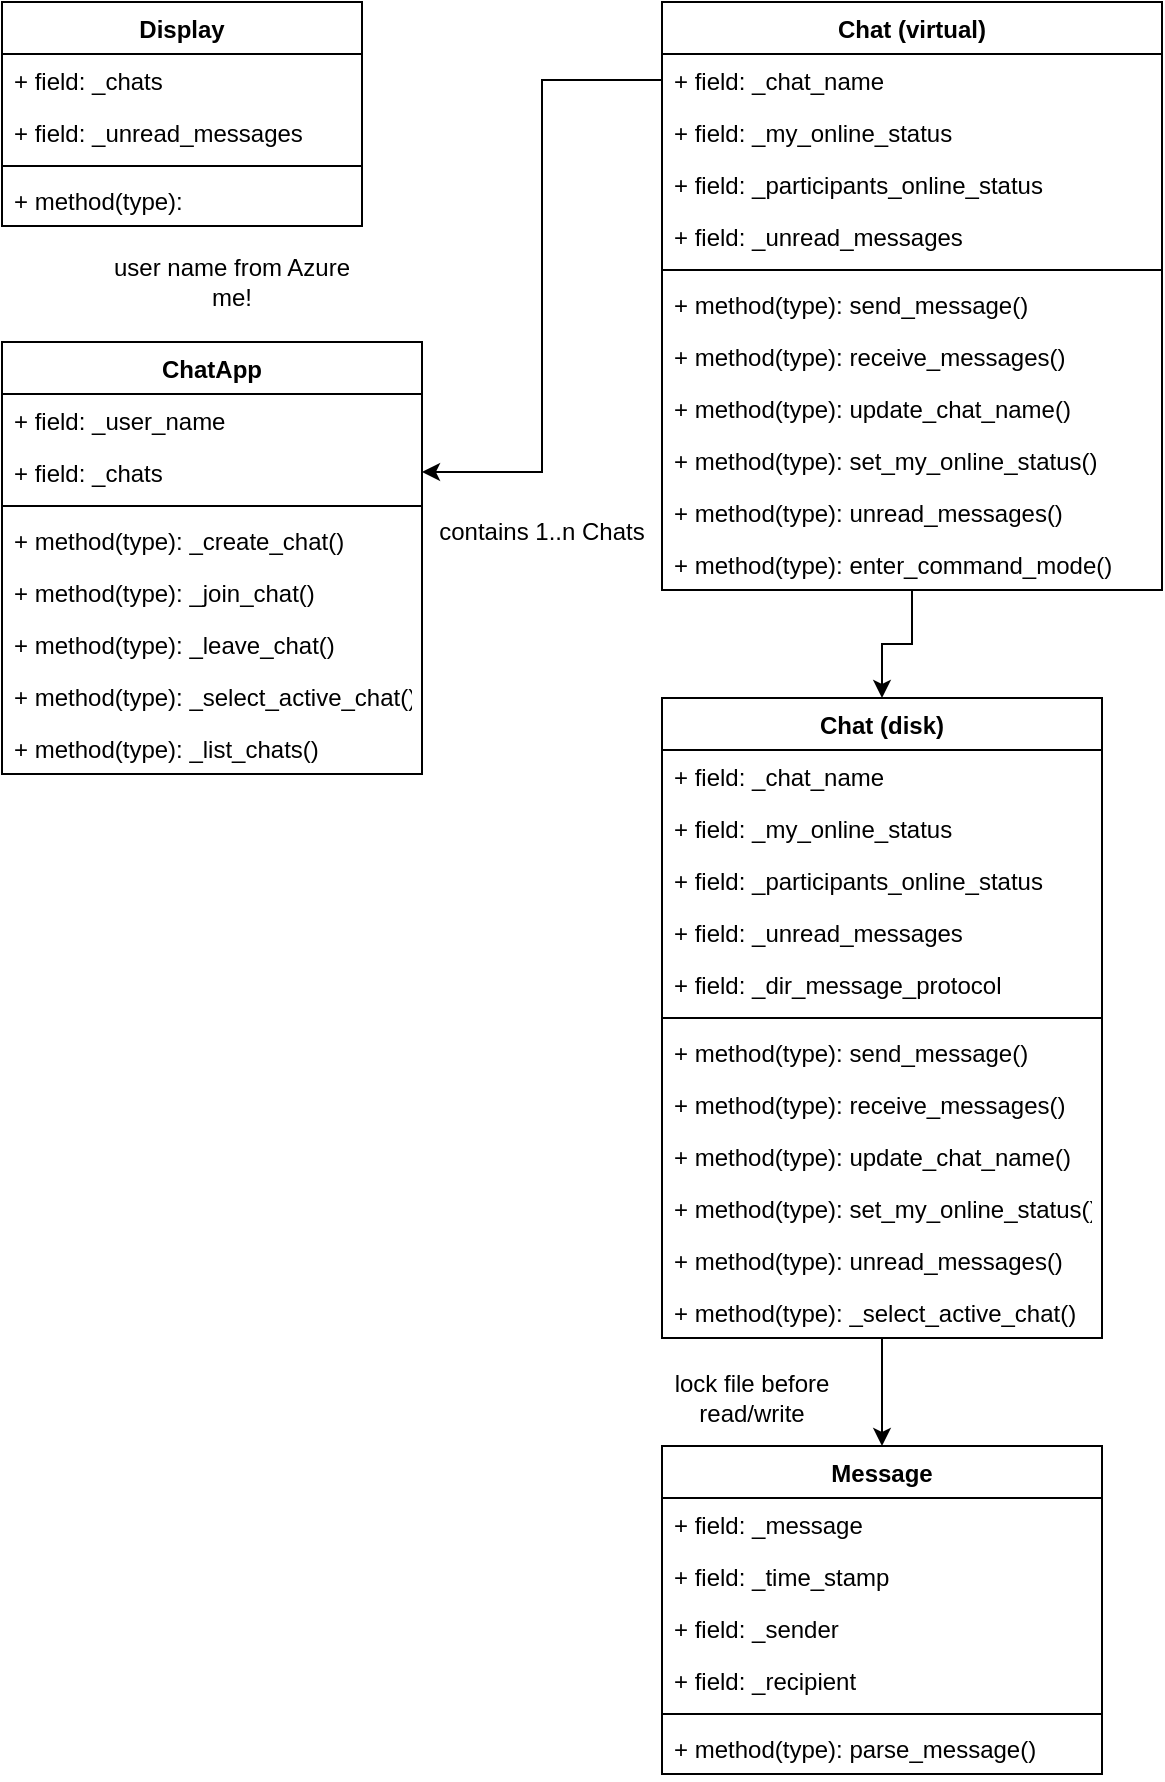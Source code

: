 <mxfile version="14.6.6" type="device"><diagram id="aEx5glvFhj9-SvCYWtj1" name="Page-1"><mxGraphModel dx="1350" dy="804" grid="1" gridSize="10" guides="1" tooltips="1" connect="1" arrows="1" fold="1" page="1" pageScale="1" pageWidth="850" pageHeight="1100" math="0" shadow="0"><root><mxCell id="0"/><mxCell id="1" parent="0"/><mxCell id="yFM0emtFzN0XT-LrUElU-1" value="Display" style="swimlane;fontStyle=1;align=center;verticalAlign=top;childLayout=stackLayout;horizontal=1;startSize=26;horizontalStack=0;resizeParent=1;resizeParentMax=0;resizeLast=0;collapsible=1;marginBottom=0;" parent="1" vertex="1"><mxGeometry x="50" y="160" width="180" height="112" as="geometry"/></mxCell><mxCell id="yFM0emtFzN0XT-LrUElU-2" value="+ field: _chats" style="text;strokeColor=none;fillColor=none;align=left;verticalAlign=top;spacingLeft=4;spacingRight=4;overflow=hidden;rotatable=0;points=[[0,0.5],[1,0.5]];portConstraint=eastwest;" parent="yFM0emtFzN0XT-LrUElU-1" vertex="1"><mxGeometry y="26" width="180" height="26" as="geometry"/></mxCell><mxCell id="yFM0emtFzN0XT-LrUElU-40" value="+ field: _unread_messages" style="text;strokeColor=none;fillColor=none;align=left;verticalAlign=top;spacingLeft=4;spacingRight=4;overflow=hidden;rotatable=0;points=[[0,0.5],[1,0.5]];portConstraint=eastwest;" parent="yFM0emtFzN0XT-LrUElU-1" vertex="1"><mxGeometry y="52" width="180" height="26" as="geometry"/></mxCell><mxCell id="yFM0emtFzN0XT-LrUElU-3" value="" style="line;strokeWidth=1;fillColor=none;align=left;verticalAlign=middle;spacingTop=-1;spacingLeft=3;spacingRight=3;rotatable=0;labelPosition=right;points=[];portConstraint=eastwest;" parent="yFM0emtFzN0XT-LrUElU-1" vertex="1"><mxGeometry y="78" width="180" height="8" as="geometry"/></mxCell><mxCell id="yFM0emtFzN0XT-LrUElU-4" value="+ method(type): " style="text;strokeColor=none;fillColor=none;align=left;verticalAlign=top;spacingLeft=4;spacingRight=4;overflow=hidden;rotatable=0;points=[[0,0.5],[1,0.5]];portConstraint=eastwest;" parent="yFM0emtFzN0XT-LrUElU-1" vertex="1"><mxGeometry y="86" width="180" height="26" as="geometry"/></mxCell><mxCell id="yFM0emtFzN0XT-LrUElU-52" value="" style="edgeStyle=orthogonalEdgeStyle;rounded=0;orthogonalLoop=1;jettySize=auto;html=1;" parent="1" source="yFM0emtFzN0XT-LrUElU-5" target="yFM0emtFzN0XT-LrUElU-41" edge="1"><mxGeometry relative="1" as="geometry"/></mxCell><mxCell id="yFM0emtFzN0XT-LrUElU-5" value="Chat (virtual)" style="swimlane;fontStyle=1;align=center;verticalAlign=top;childLayout=stackLayout;horizontal=1;startSize=26;horizontalStack=0;resizeParent=1;resizeParentMax=0;resizeLast=0;collapsible=1;marginBottom=0;" parent="1" vertex="1"><mxGeometry x="380" y="160" width="250" height="294" as="geometry"/></mxCell><mxCell id="yFM0emtFzN0XT-LrUElU-6" value="+ field: _chat_name" style="text;strokeColor=none;fillColor=none;align=left;verticalAlign=top;spacingLeft=4;spacingRight=4;overflow=hidden;rotatable=0;points=[[0,0.5],[1,0.5]];portConstraint=eastwest;" parent="yFM0emtFzN0XT-LrUElU-5" vertex="1"><mxGeometry y="26" width="250" height="26" as="geometry"/></mxCell><mxCell id="yFM0emtFzN0XT-LrUElU-9" value="+ field: _my_online_status" style="text;strokeColor=none;fillColor=none;align=left;verticalAlign=top;spacingLeft=4;spacingRight=4;overflow=hidden;rotatable=0;points=[[0,0.5],[1,0.5]];portConstraint=eastwest;" parent="yFM0emtFzN0XT-LrUElU-5" vertex="1"><mxGeometry y="52" width="250" height="26" as="geometry"/></mxCell><mxCell id="yFM0emtFzN0XT-LrUElU-10" value="+ field: _participants_online_status" style="text;strokeColor=none;fillColor=none;align=left;verticalAlign=top;spacingLeft=4;spacingRight=4;overflow=hidden;rotatable=0;points=[[0,0.5],[1,0.5]];portConstraint=eastwest;" parent="yFM0emtFzN0XT-LrUElU-5" vertex="1"><mxGeometry y="78" width="250" height="26" as="geometry"/></mxCell><mxCell id="yFM0emtFzN0XT-LrUElU-38" value="+ field: _unread_messages" style="text;strokeColor=none;fillColor=none;align=left;verticalAlign=top;spacingLeft=4;spacingRight=4;overflow=hidden;rotatable=0;points=[[0,0.5],[1,0.5]];portConstraint=eastwest;" parent="yFM0emtFzN0XT-LrUElU-5" vertex="1"><mxGeometry y="104" width="250" height="26" as="geometry"/></mxCell><mxCell id="yFM0emtFzN0XT-LrUElU-7" value="" style="line;strokeWidth=1;fillColor=none;align=left;verticalAlign=middle;spacingTop=-1;spacingLeft=3;spacingRight=3;rotatable=0;labelPosition=right;points=[];portConstraint=eastwest;" parent="yFM0emtFzN0XT-LrUElU-5" vertex="1"><mxGeometry y="130" width="250" height="8" as="geometry"/></mxCell><mxCell id="yFM0emtFzN0XT-LrUElU-8" value="+ method(type): send_message()" style="text;strokeColor=none;fillColor=none;align=left;verticalAlign=top;spacingLeft=4;spacingRight=4;overflow=hidden;rotatable=0;points=[[0,0.5],[1,0.5]];portConstraint=eastwest;" parent="yFM0emtFzN0XT-LrUElU-5" vertex="1"><mxGeometry y="138" width="250" height="26" as="geometry"/></mxCell><mxCell id="yFM0emtFzN0XT-LrUElU-11" value="+ method(type): receive_messages()" style="text;strokeColor=none;fillColor=none;align=left;verticalAlign=top;spacingLeft=4;spacingRight=4;overflow=hidden;rotatable=0;points=[[0,0.5],[1,0.5]];portConstraint=eastwest;" parent="yFM0emtFzN0XT-LrUElU-5" vertex="1"><mxGeometry y="164" width="250" height="26" as="geometry"/></mxCell><mxCell id="yFM0emtFzN0XT-LrUElU-12" value="+ method(type): update_chat_name()" style="text;strokeColor=none;fillColor=none;align=left;verticalAlign=top;spacingLeft=4;spacingRight=4;overflow=hidden;rotatable=0;points=[[0,0.5],[1,0.5]];portConstraint=eastwest;" parent="yFM0emtFzN0XT-LrUElU-5" vertex="1"><mxGeometry y="190" width="250" height="26" as="geometry"/></mxCell><mxCell id="yFM0emtFzN0XT-LrUElU-13" value="+ method(type): set_my_online_status()" style="text;strokeColor=none;fillColor=none;align=left;verticalAlign=top;spacingLeft=4;spacingRight=4;overflow=hidden;rotatable=0;points=[[0,0.5],[1,0.5]];portConstraint=eastwest;" parent="yFM0emtFzN0XT-LrUElU-5" vertex="1"><mxGeometry y="216" width="250" height="26" as="geometry"/></mxCell><mxCell id="yFM0emtFzN0XT-LrUElU-39" value="+ method(type): unread_messages()" style="text;strokeColor=none;fillColor=none;align=left;verticalAlign=top;spacingLeft=4;spacingRight=4;overflow=hidden;rotatable=0;points=[[0,0.5],[1,0.5]];portConstraint=eastwest;" parent="yFM0emtFzN0XT-LrUElU-5" vertex="1"><mxGeometry y="242" width="250" height="26" as="geometry"/></mxCell><mxCell id="yFM0emtFzN0XT-LrUElU-69" value="+ method(type): enter_command_mode()" style="text;strokeColor=none;fillColor=none;align=left;verticalAlign=top;spacingLeft=4;spacingRight=4;overflow=hidden;rotatable=0;points=[[0,0.5],[1,0.5]];portConstraint=eastwest;" parent="yFM0emtFzN0XT-LrUElU-5" vertex="1"><mxGeometry y="268" width="250" height="26" as="geometry"/></mxCell><mxCell id="yFM0emtFzN0XT-LrUElU-26" value="contains 1..n Chats" style="text;html=1;strokeColor=none;fillColor=none;align=center;verticalAlign=middle;whiteSpace=wrap;rounded=0;" parent="1" vertex="1"><mxGeometry x="265" y="415" width="110" height="20" as="geometry"/></mxCell><mxCell id="yFM0emtFzN0XT-LrUElU-27" value="ChatApp" style="swimlane;fontStyle=1;align=center;verticalAlign=top;childLayout=stackLayout;horizontal=1;startSize=26;horizontalStack=0;resizeParent=1;resizeParentMax=0;resizeLast=0;collapsible=1;marginBottom=0;" parent="1" vertex="1"><mxGeometry x="50" y="330" width="210" height="216" as="geometry"/></mxCell><mxCell id="yFM0emtFzN0XT-LrUElU-28" value="+ field: _user_name" style="text;strokeColor=none;fillColor=none;align=left;verticalAlign=top;spacingLeft=4;spacingRight=4;overflow=hidden;rotatable=0;points=[[0,0.5],[1,0.5]];portConstraint=eastwest;" parent="yFM0emtFzN0XT-LrUElU-27" vertex="1"><mxGeometry y="26" width="210" height="26" as="geometry"/></mxCell><mxCell id="yFM0emtFzN0XT-LrUElU-32" value="+ field: _chats" style="text;strokeColor=none;fillColor=none;align=left;verticalAlign=top;spacingLeft=4;spacingRight=4;overflow=hidden;rotatable=0;points=[[0,0.5],[1,0.5]];portConstraint=eastwest;" parent="yFM0emtFzN0XT-LrUElU-27" vertex="1"><mxGeometry y="52" width="210" height="26" as="geometry"/></mxCell><mxCell id="yFM0emtFzN0XT-LrUElU-29" value="" style="line;strokeWidth=1;fillColor=none;align=left;verticalAlign=middle;spacingTop=-1;spacingLeft=3;spacingRight=3;rotatable=0;labelPosition=right;points=[];portConstraint=eastwest;" parent="yFM0emtFzN0XT-LrUElU-27" vertex="1"><mxGeometry y="78" width="210" height="8" as="geometry"/></mxCell><mxCell id="yFM0emtFzN0XT-LrUElU-30" value="+ method(type): _create_chat()" style="text;strokeColor=none;fillColor=none;align=left;verticalAlign=top;spacingLeft=4;spacingRight=4;overflow=hidden;rotatable=0;points=[[0,0.5],[1,0.5]];portConstraint=eastwest;" parent="yFM0emtFzN0XT-LrUElU-27" vertex="1"><mxGeometry y="86" width="210" height="26" as="geometry"/></mxCell><mxCell id="yFM0emtFzN0XT-LrUElU-33" value="+ method(type): _join_chat()" style="text;strokeColor=none;fillColor=none;align=left;verticalAlign=top;spacingLeft=4;spacingRight=4;overflow=hidden;rotatable=0;points=[[0,0.5],[1,0.5]];portConstraint=eastwest;" parent="yFM0emtFzN0XT-LrUElU-27" vertex="1"><mxGeometry y="112" width="210" height="26" as="geometry"/></mxCell><mxCell id="yFM0emtFzN0XT-LrUElU-34" value="+ method(type): _leave_chat()" style="text;strokeColor=none;fillColor=none;align=left;verticalAlign=top;spacingLeft=4;spacingRight=4;overflow=hidden;rotatable=0;points=[[0,0.5],[1,0.5]];portConstraint=eastwest;" parent="yFM0emtFzN0XT-LrUElU-27" vertex="1"><mxGeometry y="138" width="210" height="26" as="geometry"/></mxCell><mxCell id="yFM0emtFzN0XT-LrUElU-78" value="+ method(type): _select_active_chat()" style="text;strokeColor=none;fillColor=none;align=left;verticalAlign=top;spacingLeft=4;spacingRight=4;overflow=hidden;rotatable=0;points=[[0,0.5],[1,0.5]];portConstraint=eastwest;" parent="yFM0emtFzN0XT-LrUElU-27" vertex="1"><mxGeometry y="164" width="210" height="26" as="geometry"/></mxCell><mxCell id="yFM0emtFzN0XT-LrUElU-36" value="+ method(type): _list_chats()" style="text;strokeColor=none;fillColor=none;align=left;verticalAlign=top;spacingLeft=4;spacingRight=4;overflow=hidden;rotatable=0;points=[[0,0.5],[1,0.5]];portConstraint=eastwest;" parent="yFM0emtFzN0XT-LrUElU-27" vertex="1"><mxGeometry y="190" width="210" height="26" as="geometry"/></mxCell><mxCell id="yFM0emtFzN0XT-LrUElU-35" style="edgeStyle=orthogonalEdgeStyle;rounded=0;orthogonalLoop=1;jettySize=auto;html=1;exitX=0;exitY=0.5;exitDx=0;exitDy=0;" parent="1" source="yFM0emtFzN0XT-LrUElU-6" target="yFM0emtFzN0XT-LrUElU-32" edge="1"><mxGeometry relative="1" as="geometry"/></mxCell><mxCell id="yFM0emtFzN0XT-LrUElU-66" value="" style="edgeStyle=orthogonalEdgeStyle;rounded=0;orthogonalLoop=1;jettySize=auto;html=1;" parent="1" source="yFM0emtFzN0XT-LrUElU-41" target="yFM0emtFzN0XT-LrUElU-54" edge="1"><mxGeometry relative="1" as="geometry"/></mxCell><mxCell id="yFM0emtFzN0XT-LrUElU-41" value="Chat (disk)" style="swimlane;fontStyle=1;align=center;verticalAlign=top;childLayout=stackLayout;horizontal=1;startSize=26;horizontalStack=0;resizeParent=1;resizeParentMax=0;resizeLast=0;collapsible=1;marginBottom=0;" parent="1" vertex="1"><mxGeometry x="380" y="508" width="220" height="320" as="geometry"/></mxCell><mxCell id="yFM0emtFzN0XT-LrUElU-42" value="+ field: _chat_name" style="text;strokeColor=none;fillColor=none;align=left;verticalAlign=top;spacingLeft=4;spacingRight=4;overflow=hidden;rotatable=0;points=[[0,0.5],[1,0.5]];portConstraint=eastwest;" parent="yFM0emtFzN0XT-LrUElU-41" vertex="1"><mxGeometry y="26" width="220" height="26" as="geometry"/></mxCell><mxCell id="yFM0emtFzN0XT-LrUElU-43" value="+ field: _my_online_status" style="text;strokeColor=none;fillColor=none;align=left;verticalAlign=top;spacingLeft=4;spacingRight=4;overflow=hidden;rotatable=0;points=[[0,0.5],[1,0.5]];portConstraint=eastwest;" parent="yFM0emtFzN0XT-LrUElU-41" vertex="1"><mxGeometry y="52" width="220" height="26" as="geometry"/></mxCell><mxCell id="yFM0emtFzN0XT-LrUElU-44" value="+ field: _participants_online_status" style="text;strokeColor=none;fillColor=none;align=left;verticalAlign=top;spacingLeft=4;spacingRight=4;overflow=hidden;rotatable=0;points=[[0,0.5],[1,0.5]];portConstraint=eastwest;" parent="yFM0emtFzN0XT-LrUElU-41" vertex="1"><mxGeometry y="78" width="220" height="26" as="geometry"/></mxCell><mxCell id="yFM0emtFzN0XT-LrUElU-45" value="+ field: _unread_messages" style="text;strokeColor=none;fillColor=none;align=left;verticalAlign=top;spacingLeft=4;spacingRight=4;overflow=hidden;rotatable=0;points=[[0,0.5],[1,0.5]];portConstraint=eastwest;" parent="yFM0emtFzN0XT-LrUElU-41" vertex="1"><mxGeometry y="104" width="220" height="26" as="geometry"/></mxCell><mxCell id="yFM0emtFzN0XT-LrUElU-53" value="+ field: _dir_message_protocol" style="text;strokeColor=none;fillColor=none;align=left;verticalAlign=top;spacingLeft=4;spacingRight=4;overflow=hidden;rotatable=0;points=[[0,0.5],[1,0.5]];portConstraint=eastwest;" parent="yFM0emtFzN0XT-LrUElU-41" vertex="1"><mxGeometry y="130" width="220" height="26" as="geometry"/></mxCell><mxCell id="yFM0emtFzN0XT-LrUElU-46" value="" style="line;strokeWidth=1;fillColor=none;align=left;verticalAlign=middle;spacingTop=-1;spacingLeft=3;spacingRight=3;rotatable=0;labelPosition=right;points=[];portConstraint=eastwest;" parent="yFM0emtFzN0XT-LrUElU-41" vertex="1"><mxGeometry y="156" width="220" height="8" as="geometry"/></mxCell><mxCell id="yFM0emtFzN0XT-LrUElU-47" value="+ method(type): send_message()" style="text;strokeColor=none;fillColor=none;align=left;verticalAlign=top;spacingLeft=4;spacingRight=4;overflow=hidden;rotatable=0;points=[[0,0.5],[1,0.5]];portConstraint=eastwest;" parent="yFM0emtFzN0XT-LrUElU-41" vertex="1"><mxGeometry y="164" width="220" height="26" as="geometry"/></mxCell><mxCell id="yFM0emtFzN0XT-LrUElU-48" value="+ method(type): receive_messages()" style="text;strokeColor=none;fillColor=none;align=left;verticalAlign=top;spacingLeft=4;spacingRight=4;overflow=hidden;rotatable=0;points=[[0,0.5],[1,0.5]];portConstraint=eastwest;" parent="yFM0emtFzN0XT-LrUElU-41" vertex="1"><mxGeometry y="190" width="220" height="26" as="geometry"/></mxCell><mxCell id="yFM0emtFzN0XT-LrUElU-49" value="+ method(type): update_chat_name()" style="text;strokeColor=none;fillColor=none;align=left;verticalAlign=top;spacingLeft=4;spacingRight=4;overflow=hidden;rotatable=0;points=[[0,0.5],[1,0.5]];portConstraint=eastwest;" parent="yFM0emtFzN0XT-LrUElU-41" vertex="1"><mxGeometry y="216" width="220" height="26" as="geometry"/></mxCell><mxCell id="yFM0emtFzN0XT-LrUElU-50" value="+ method(type): set_my_online_status()" style="text;strokeColor=none;fillColor=none;align=left;verticalAlign=top;spacingLeft=4;spacingRight=4;overflow=hidden;rotatable=0;points=[[0,0.5],[1,0.5]];portConstraint=eastwest;" parent="yFM0emtFzN0XT-LrUElU-41" vertex="1"><mxGeometry y="242" width="220" height="26" as="geometry"/></mxCell><mxCell id="yFM0emtFzN0XT-LrUElU-51" value="+ method(type): unread_messages()" style="text;strokeColor=none;fillColor=none;align=left;verticalAlign=top;spacingLeft=4;spacingRight=4;overflow=hidden;rotatable=0;points=[[0,0.5],[1,0.5]];portConstraint=eastwest;" parent="yFM0emtFzN0XT-LrUElU-41" vertex="1"><mxGeometry y="268" width="220" height="26" as="geometry"/></mxCell><mxCell id="yFM0emtFzN0XT-LrUElU-77" value="+ method(type): _select_active_chat()" style="text;strokeColor=none;fillColor=none;align=left;verticalAlign=top;spacingLeft=4;spacingRight=4;overflow=hidden;rotatable=0;points=[[0,0.5],[1,0.5]];portConstraint=eastwest;" parent="yFM0emtFzN0XT-LrUElU-41" vertex="1"><mxGeometry y="294" width="220" height="26" as="geometry"/></mxCell><mxCell id="yFM0emtFzN0XT-LrUElU-54" value="Message" style="swimlane;fontStyle=1;align=center;verticalAlign=top;childLayout=stackLayout;horizontal=1;startSize=26;horizontalStack=0;resizeParent=1;resizeParentMax=0;resizeLast=0;collapsible=1;marginBottom=0;" parent="1" vertex="1"><mxGeometry x="380" y="882" width="220" height="164" as="geometry"/></mxCell><mxCell id="yFM0emtFzN0XT-LrUElU-55" value="+ field: _message" style="text;strokeColor=none;fillColor=none;align=left;verticalAlign=top;spacingLeft=4;spacingRight=4;overflow=hidden;rotatable=0;points=[[0,0.5],[1,0.5]];portConstraint=eastwest;" parent="yFM0emtFzN0XT-LrUElU-54" vertex="1"><mxGeometry y="26" width="220" height="26" as="geometry"/></mxCell><mxCell id="yFM0emtFzN0XT-LrUElU-56" value="+ field: _time_stamp" style="text;strokeColor=none;fillColor=none;align=left;verticalAlign=top;spacingLeft=4;spacingRight=4;overflow=hidden;rotatable=0;points=[[0,0.5],[1,0.5]];portConstraint=eastwest;" parent="yFM0emtFzN0XT-LrUElU-54" vertex="1"><mxGeometry y="52" width="220" height="26" as="geometry"/></mxCell><mxCell id="yFM0emtFzN0XT-LrUElU-57" value="+ field: _sender" style="text;strokeColor=none;fillColor=none;align=left;verticalAlign=top;spacingLeft=4;spacingRight=4;overflow=hidden;rotatable=0;points=[[0,0.5],[1,0.5]];portConstraint=eastwest;" parent="yFM0emtFzN0XT-LrUElU-54" vertex="1"><mxGeometry y="78" width="220" height="26" as="geometry"/></mxCell><mxCell id="yFM0emtFzN0XT-LrUElU-58" value="+ field: _recipient" style="text;strokeColor=none;fillColor=none;align=left;verticalAlign=top;spacingLeft=4;spacingRight=4;overflow=hidden;rotatable=0;points=[[0,0.5],[1,0.5]];portConstraint=eastwest;" parent="yFM0emtFzN0XT-LrUElU-54" vertex="1"><mxGeometry y="104" width="220" height="26" as="geometry"/></mxCell><mxCell id="yFM0emtFzN0XT-LrUElU-60" value="" style="line;strokeWidth=1;fillColor=none;align=left;verticalAlign=middle;spacingTop=-1;spacingLeft=3;spacingRight=3;rotatable=0;labelPosition=right;points=[];portConstraint=eastwest;" parent="yFM0emtFzN0XT-LrUElU-54" vertex="1"><mxGeometry y="130" width="220" height="8" as="geometry"/></mxCell><mxCell id="yFM0emtFzN0XT-LrUElU-61" value="+ method(type): parse_message()" style="text;strokeColor=none;fillColor=none;align=left;verticalAlign=top;spacingLeft=4;spacingRight=4;overflow=hidden;rotatable=0;points=[[0,0.5],[1,0.5]];portConstraint=eastwest;" parent="yFM0emtFzN0XT-LrUElU-54" vertex="1"><mxGeometry y="138" width="220" height="26" as="geometry"/></mxCell><mxCell id="yFM0emtFzN0XT-LrUElU-67" value="lock file before read/write" style="text;html=1;strokeColor=none;fillColor=none;align=center;verticalAlign=middle;whiteSpace=wrap;rounded=0;" parent="1" vertex="1"><mxGeometry x="375" y="828" width="100" height="60" as="geometry"/></mxCell><mxCell id="Yos6qTjkzrsLayD2QKE8-1" value="user name from Azure me!" style="text;html=1;strokeColor=none;fillColor=none;align=center;verticalAlign=middle;whiteSpace=wrap;rounded=0;" vertex="1" parent="1"><mxGeometry x="100" y="290" width="130" height="20" as="geometry"/></mxCell></root></mxGraphModel></diagram></mxfile>